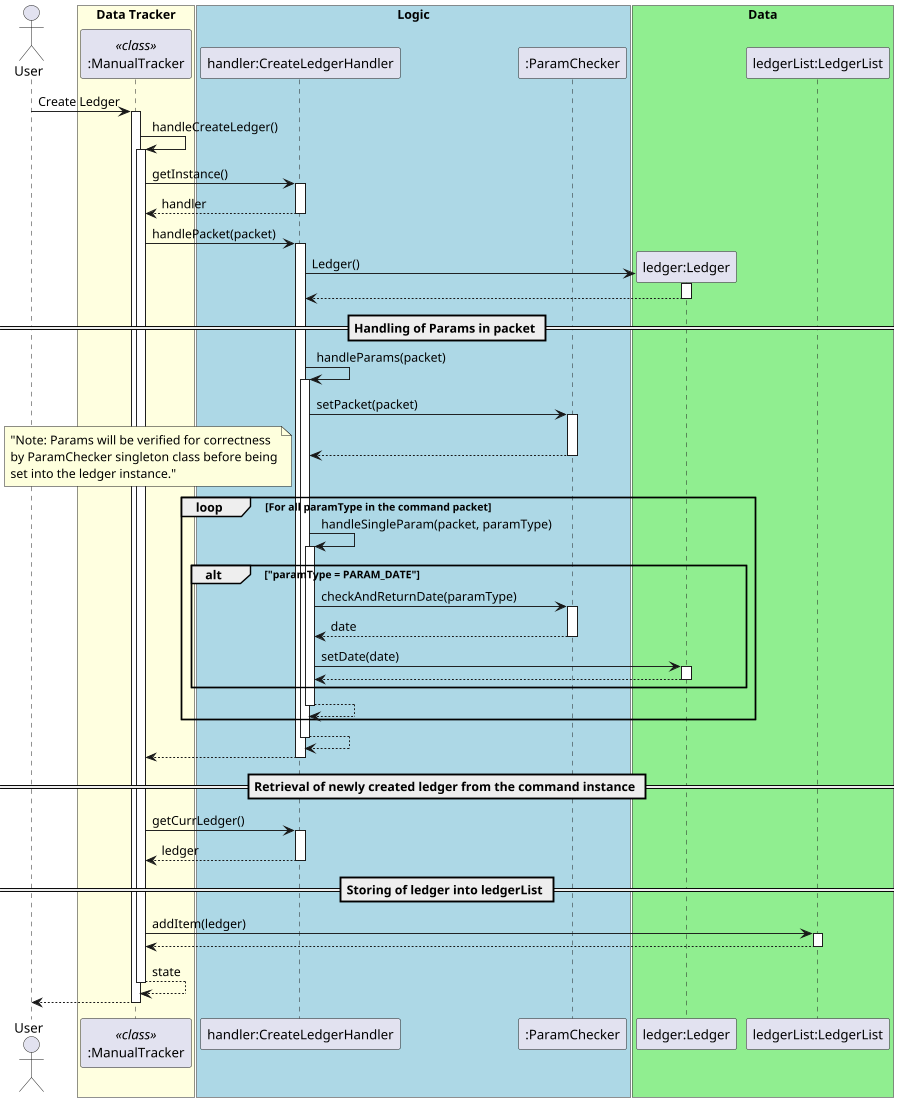 @startuml
autoactivate on
actor User
scale 900 width

skinparam shadowing false
skinparam sequence {
    ActorBorderColor white
    
    ActorBackgroundColor white
    ActorFontColor white
    ActorFontSize 17
    ActorFontName ""
}

box "Data Tracker" #LightYellow
participant ":ManualTracker" as manualTracker <<class>>
endBox

box "Logic" #LightBlue
participant "handler:CreateLedgerHandler"
participant ":ParamChecker"
endBox

box "Data" #LightGreen
participant "ledger:Ledger"
participant "ledgerList:LedgerList"
endBox

User-> manualTracker: Create Ledger

manualTracker ->manualTracker: handleCreateLedger()

   manualTracker-> "handler:CreateLedgerHandler" : getInstance()
    return handler

   manualTracker-> "handler:CreateLedgerHandler" : handlePacket(packet)

        create "ledger:Ledger"
        "handler:CreateLedgerHandler" -> "ledger:Ledger" : Ledger()
        return
        == Handling of Params in packet ==
        "handler:CreateLedgerHandler" -> "handler:CreateLedgerHandler" : handleParams(packet)
            "handler:CreateLedgerHandler" -> ":ParamChecker" : setPacket(packet)
            return
            loop For all paramType in the command packet
                note left: "Note: Params will be verified for correctness\nby ParamChecker singleton class before being\nset into the ledger instance."
                "handler:CreateLedgerHandler" -> "handler:CreateLedgerHandler" : handleSingleParam(packet, paramType)
                    alt "paramType = PARAM_DATE"
                        "handler:CreateLedgerHandler" ->":ParamChecker": checkAndReturnDate(paramType)
                        return date
                        "handler:CreateLedgerHandler" -> "ledger:Ledger" : setDate(date)
                        return
                    end
                return
            end
        return
   return
   == Retrieval of newly created ledger from the command instance ==
   manualTracker-> "handler:CreateLedgerHandler" : getCurrLedger()
   return ledger
   == Storing of ledger into ledgerList ==
   manualTracker-> "ledgerList:LedgerList" : addItem(ledger)
    return
return state
return


@enduml